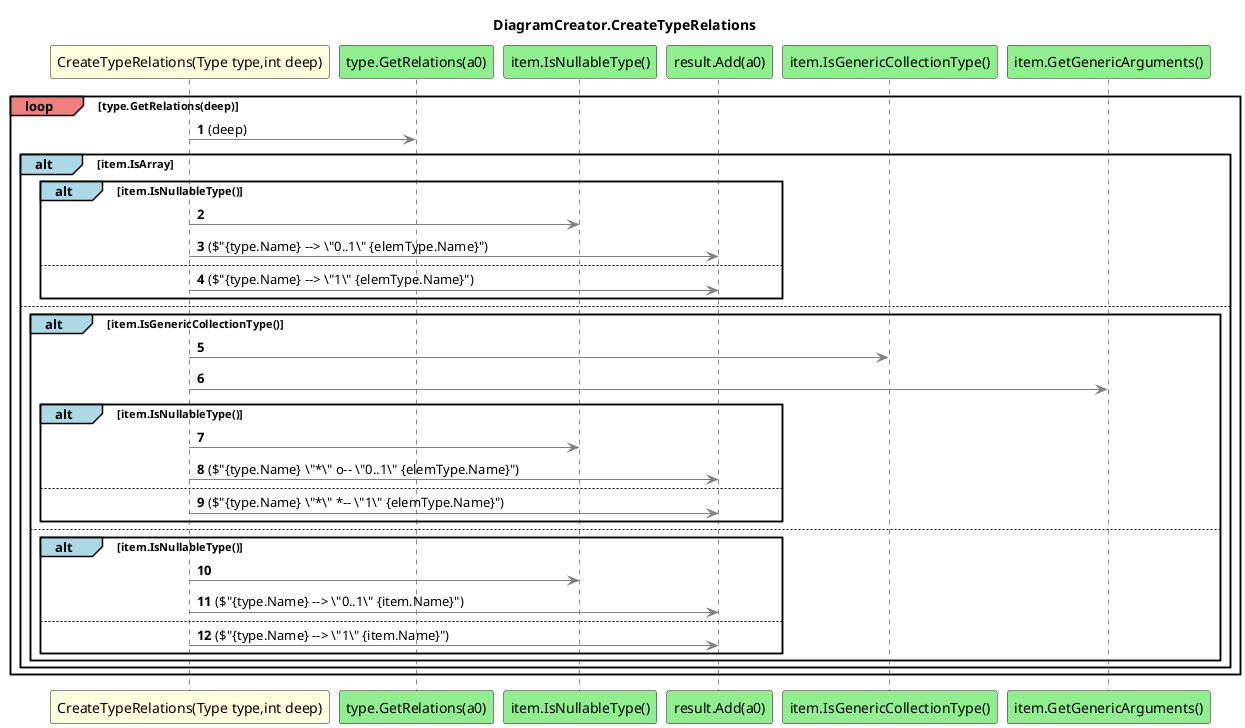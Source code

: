 @startuml DiagramCreator.CreateTypeRelations
title DiagramCreator.CreateTypeRelations
participant "CreateTypeRelations(Type type,int deep)" as CreateTypeRelations_p0_p1 #LightYellow
participant "type.GetRelations(a0)" as type_GetRelations_a0 #LightGreen
participant "item.IsNullableType()" as item_IsNullableType #LightGreen
participant "result.Add(a0)" as result_Add_a0 #LightGreen
participant "item.IsGenericCollectionType()" as item_IsGenericCollectionType #LightGreen
participant "item.GetGenericArguments()" as item_GetGenericArguments #LightGreen
autonumber
loop#LightCoral type.GetRelations(deep)
 CreateTypeRelations_p0_p1 -[#grey]> type_GetRelations_a0 : (deep)
 alt#LightBlue item.IsArray
 alt#LightBlue item.IsNullableType()
 CreateTypeRelations_p0_p1 -[#grey]> item_IsNullableType
 CreateTypeRelations_p0_p1 -[#grey]> result_Add_a0 : ($"{type.Name} --> \"0..1\" {elemType.Name}")
 else
 CreateTypeRelations_p0_p1 -[#grey]> result_Add_a0 : ($"{type.Name} --> \"1\" {elemType.Name}")
 end
 else
 alt#LightBlue item.IsGenericCollectionType()
 CreateTypeRelations_p0_p1 -[#grey]> item_IsGenericCollectionType
 CreateTypeRelations_p0_p1 -[#grey]> item_GetGenericArguments
 alt#LightBlue item.IsNullableType()
 CreateTypeRelations_p0_p1 -[#grey]> item_IsNullableType
 CreateTypeRelations_p0_p1 -[#grey]> result_Add_a0 : ($"{type.Name} \"*\" o-- \"0..1\" {elemType.Name}")
 else
 CreateTypeRelations_p0_p1 -[#grey]> result_Add_a0 : ($"{type.Name} \"*\" *-- \"1\" {elemType.Name}")
 end
 else
 alt#LightBlue item.IsNullableType()
 CreateTypeRelations_p0_p1 -[#grey]> item_IsNullableType
 CreateTypeRelations_p0_p1 -[#grey]> result_Add_a0 : ($"{type.Name} --> \"0..1\" {item.Name}")
 else
 CreateTypeRelations_p0_p1 -[#grey]> result_Add_a0 : ($"{type.Name} --> \"1\" {item.Name}")
 end
 end
 end
end
@enduml
